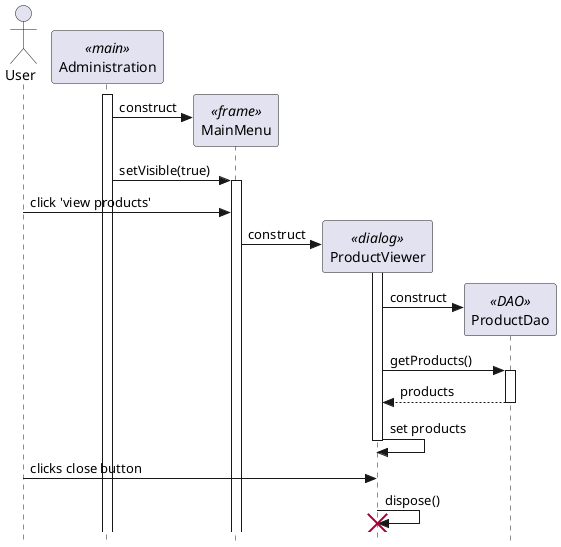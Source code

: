 @startuml
' use strict UML mode
skinparam style strictuml

actor "User" as user
participant "Administration" as main <<main>>
main++

create "MainMenu" as menu <<frame>>
main -> menu : construct
main -> menu++ : setVisible(true)

user -> menu : click 'view products'

create "ProductViewer" as viewer <<dialog>>
menu -> viewer : construct

' activate Product editor constructor
viewer++

' create a DAO
create "ProductDao" as dao <<DAO>>
viewer -> dao : construct

' get products from dao
viewer -> dao++ : getProducts()
return products
dao--

' set products from dao
viewer -> viewer : set products
viewer--

user -> viewer : clicks close button

' dispose dialog
viewer -> viewer : dispose()
destroy viewer

@enduml
